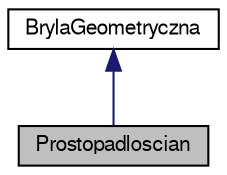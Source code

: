 digraph "Prostopadloscian"
{
 // LATEX_PDF_SIZE
  edge [fontname="FreeSans",fontsize="10",labelfontname="FreeSans",labelfontsize="10"];
  node [fontname="FreeSans",fontsize="10",shape=record];
  Node1 [label="Prostopadloscian",height=0.2,width=0.4,color="black", fillcolor="grey75", style="filled", fontcolor="black",tooltip="modeluje pojecie Prostopadloscianu"];
  Node2 -> Node1 [dir="back",color="midnightblue",fontsize="10",style="solid",fontname="FreeSans"];
  Node2 [label="BrylaGeometryczna",height=0.2,width=0.4,color="black", fillcolor="white", style="filled",URL="$a00126.html",tooltip="modeluje pojecie Bryly geometrycznej"];
}
